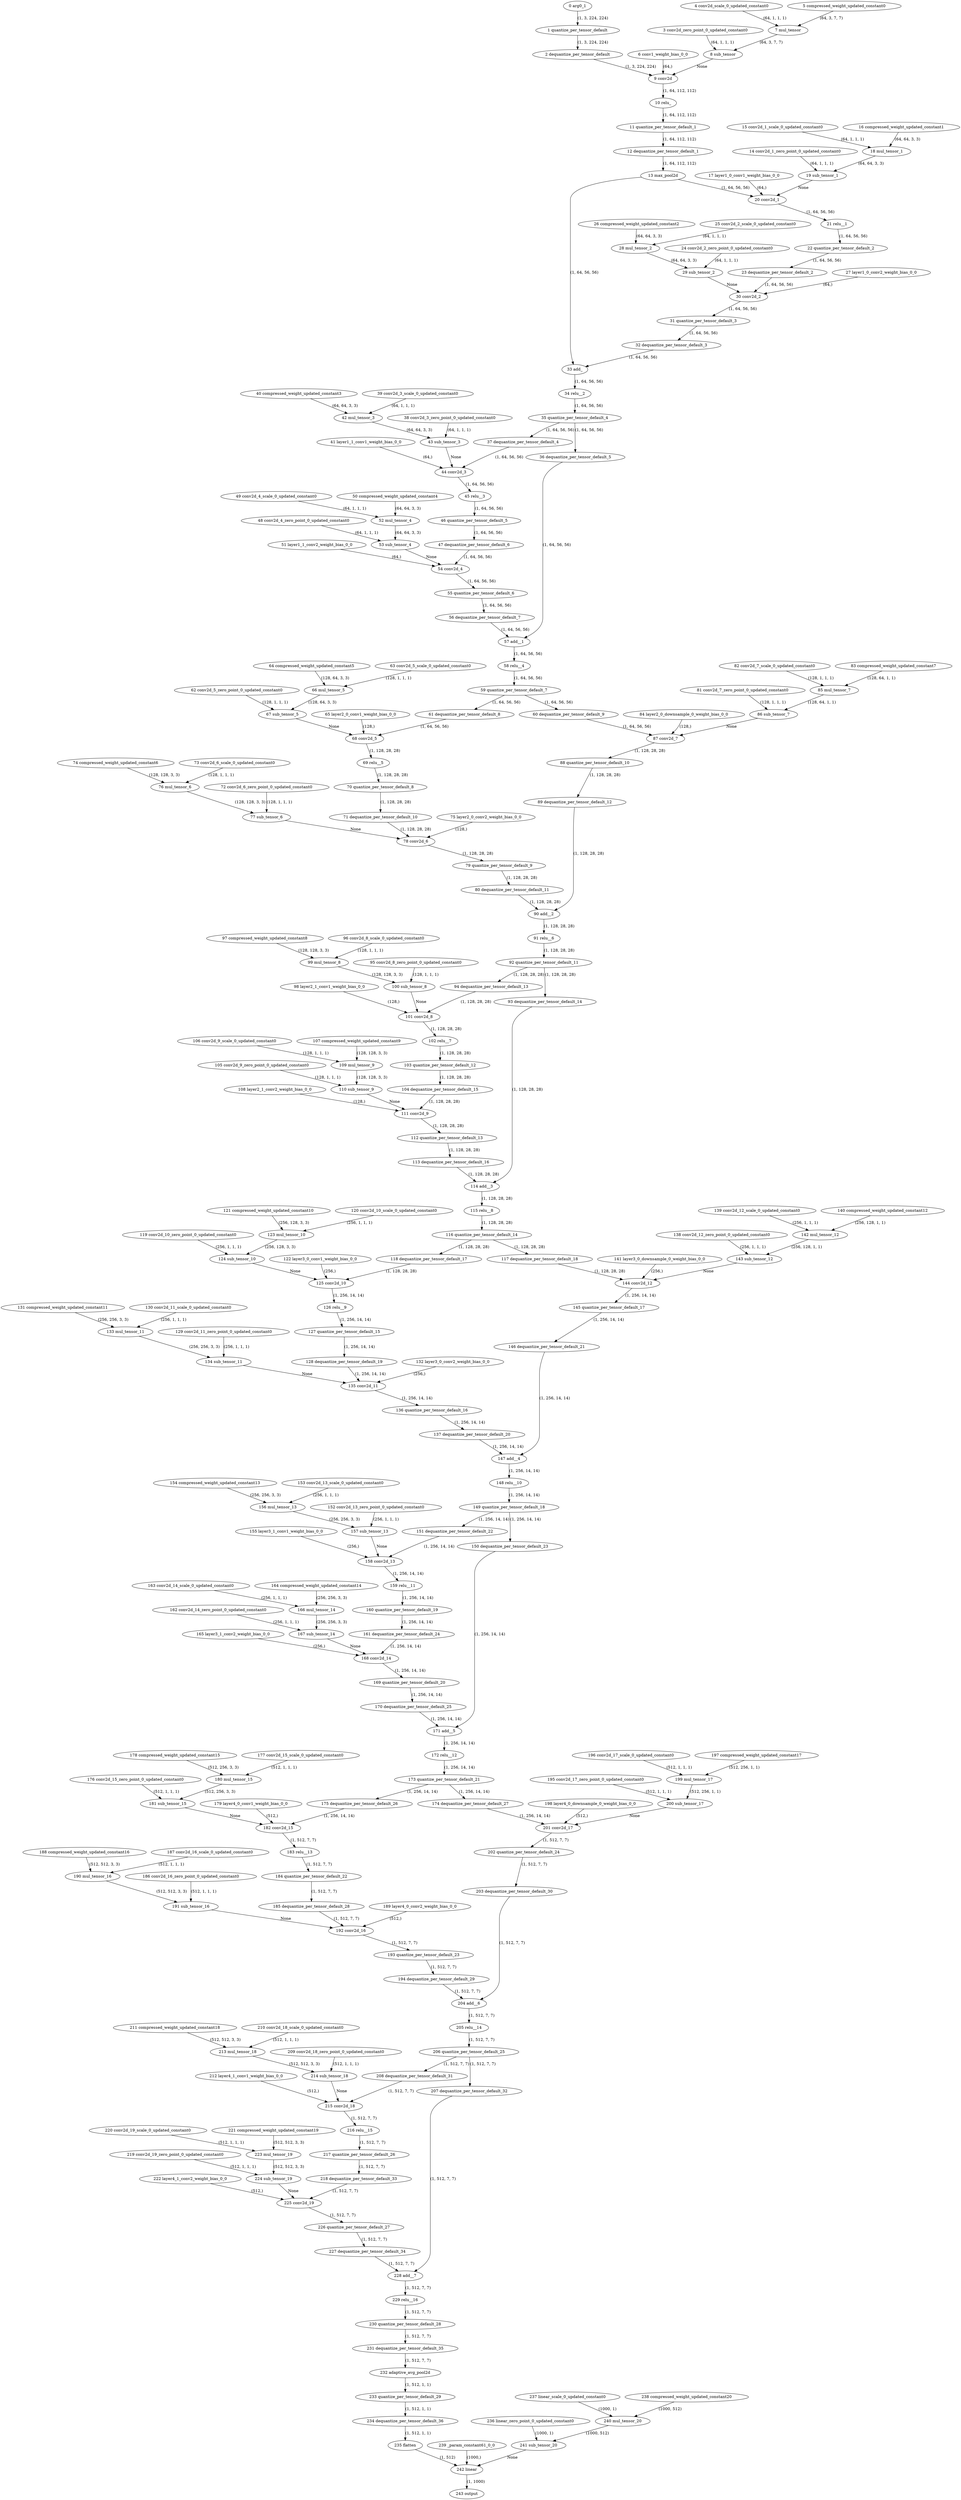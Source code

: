 strict digraph  {
"0 arg0_1" [id=0, type=input];
"1 quantize_per_tensor_default" [id=1, type=quantize_per_tensor];
"2 dequantize_per_tensor_default" [id=2, type=dequantize_per_tensor];
"3 conv2d_zero_point_0_updated_constant0" [id=3, type=get_attr];
"4 conv2d_scale_0_updated_constant0" [id=4, type=get_attr];
"5 compressed_weight_updated_constant0" [id=5, type=get_attr];
"6 conv1_weight_bias_0_0" [id=6, type=get_attr];
"7 mul_tensor" [id=7, type=mul];
"8 sub_tensor" [id=8, type=sub];
"9 conv2d" [id=9, type=conv2d];
"10 relu_" [id=10, type=relu_];
"11 quantize_per_tensor_default_1" [id=11, type=quantize_per_tensor];
"12 dequantize_per_tensor_default_1" [id=12, type=dequantize_per_tensor];
"13 max_pool2d" [id=13, type=max_pool2d];
"14 conv2d_1_zero_point_0_updated_constant0" [id=14, type=get_attr];
"15 conv2d_1_scale_0_updated_constant0" [id=15, type=get_attr];
"16 compressed_weight_updated_constant1" [id=16, type=get_attr];
"17 layer1_0_conv1_weight_bias_0_0" [id=17, type=get_attr];
"18 mul_tensor_1" [id=18, type=mul];
"19 sub_tensor_1" [id=19, type=sub];
"20 conv2d_1" [id=20, type=conv2d];
"21 relu__1" [id=21, type=relu_];
"22 quantize_per_tensor_default_2" [id=22, type=quantize_per_tensor];
"23 dequantize_per_tensor_default_2" [id=23, type=dequantize_per_tensor];
"24 conv2d_2_zero_point_0_updated_constant0" [id=24, type=get_attr];
"25 conv2d_2_scale_0_updated_constant0" [id=25, type=get_attr];
"26 compressed_weight_updated_constant2" [id=26, type=get_attr];
"27 layer1_0_conv2_weight_bias_0_0" [id=27, type=get_attr];
"28 mul_tensor_2" [id=28, type=mul];
"29 sub_tensor_2" [id=29, type=sub];
"30 conv2d_2" [id=30, type=conv2d];
"31 quantize_per_tensor_default_3" [id=31, type=quantize_per_tensor];
"32 dequantize_per_tensor_default_3" [id=32, type=dequantize_per_tensor];
"33 add_" [id=33, type=add_];
"34 relu__2" [id=34, type=relu_];
"35 quantize_per_tensor_default_4" [id=35, type=quantize_per_tensor];
"36 dequantize_per_tensor_default_5" [id=36, type=dequantize_per_tensor];
"37 dequantize_per_tensor_default_4" [id=37, type=dequantize_per_tensor];
"38 conv2d_3_zero_point_0_updated_constant0" [id=38, type=get_attr];
"39 conv2d_3_scale_0_updated_constant0" [id=39, type=get_attr];
"40 compressed_weight_updated_constant3" [id=40, type=get_attr];
"41 layer1_1_conv1_weight_bias_0_0" [id=41, type=get_attr];
"42 mul_tensor_3" [id=42, type=mul];
"43 sub_tensor_3" [id=43, type=sub];
"44 conv2d_3" [id=44, type=conv2d];
"45 relu__3" [id=45, type=relu_];
"46 quantize_per_tensor_default_5" [id=46, type=quantize_per_tensor];
"47 dequantize_per_tensor_default_6" [id=47, type=dequantize_per_tensor];
"48 conv2d_4_zero_point_0_updated_constant0" [id=48, type=get_attr];
"49 conv2d_4_scale_0_updated_constant0" [id=49, type=get_attr];
"50 compressed_weight_updated_constant4" [id=50, type=get_attr];
"51 layer1_1_conv2_weight_bias_0_0" [id=51, type=get_attr];
"52 mul_tensor_4" [id=52, type=mul];
"53 sub_tensor_4" [id=53, type=sub];
"54 conv2d_4" [id=54, type=conv2d];
"55 quantize_per_tensor_default_6" [id=55, type=quantize_per_tensor];
"56 dequantize_per_tensor_default_7" [id=56, type=dequantize_per_tensor];
"57 add__1" [id=57, type=add_];
"58 relu__4" [id=58, type=relu_];
"59 quantize_per_tensor_default_7" [id=59, type=quantize_per_tensor];
"60 dequantize_per_tensor_default_9" [id=60, type=dequantize_per_tensor];
"61 dequantize_per_tensor_default_8" [id=61, type=dequantize_per_tensor];
"62 conv2d_5_zero_point_0_updated_constant0" [id=62, type=get_attr];
"63 conv2d_5_scale_0_updated_constant0" [id=63, type=get_attr];
"64 compressed_weight_updated_constant5" [id=64, type=get_attr];
"65 layer2_0_conv1_weight_bias_0_0" [id=65, type=get_attr];
"66 mul_tensor_5" [id=66, type=mul];
"67 sub_tensor_5" [id=67, type=sub];
"68 conv2d_5" [id=68, type=conv2d];
"69 relu__5" [id=69, type=relu_];
"70 quantize_per_tensor_default_8" [id=70, type=quantize_per_tensor];
"71 dequantize_per_tensor_default_10" [id=71, type=dequantize_per_tensor];
"72 conv2d_6_zero_point_0_updated_constant0" [id=72, type=get_attr];
"73 conv2d_6_scale_0_updated_constant0" [id=73, type=get_attr];
"74 compressed_weight_updated_constant6" [id=74, type=get_attr];
"75 layer2_0_conv2_weight_bias_0_0" [id=75, type=get_attr];
"76 mul_tensor_6" [id=76, type=mul];
"77 sub_tensor_6" [id=77, type=sub];
"78 conv2d_6" [id=78, type=conv2d];
"79 quantize_per_tensor_default_9" [id=79, type=quantize_per_tensor];
"80 dequantize_per_tensor_default_11" [id=80, type=dequantize_per_tensor];
"81 conv2d_7_zero_point_0_updated_constant0" [id=81, type=get_attr];
"82 conv2d_7_scale_0_updated_constant0" [id=82, type=get_attr];
"83 compressed_weight_updated_constant7" [id=83, type=get_attr];
"84 layer2_0_downsample_0_weight_bias_0_0" [id=84, type=get_attr];
"85 mul_tensor_7" [id=85, type=mul];
"86 sub_tensor_7" [id=86, type=sub];
"87 conv2d_7" [id=87, type=conv2d];
"88 quantize_per_tensor_default_10" [id=88, type=quantize_per_tensor];
"89 dequantize_per_tensor_default_12" [id=89, type=dequantize_per_tensor];
"90 add__2" [id=90, type=add_];
"91 relu__6" [id=91, type=relu_];
"92 quantize_per_tensor_default_11" [id=92, type=quantize_per_tensor];
"93 dequantize_per_tensor_default_14" [id=93, type=dequantize_per_tensor];
"94 dequantize_per_tensor_default_13" [id=94, type=dequantize_per_tensor];
"95 conv2d_8_zero_point_0_updated_constant0" [id=95, type=get_attr];
"96 conv2d_8_scale_0_updated_constant0" [id=96, type=get_attr];
"97 compressed_weight_updated_constant8" [id=97, type=get_attr];
"98 layer2_1_conv1_weight_bias_0_0" [id=98, type=get_attr];
"99 mul_tensor_8" [id=99, type=mul];
"100 sub_tensor_8" [id=100, type=sub];
"101 conv2d_8" [id=101, type=conv2d];
"102 relu__7" [id=102, type=relu_];
"103 quantize_per_tensor_default_12" [id=103, type=quantize_per_tensor];
"104 dequantize_per_tensor_default_15" [id=104, type=dequantize_per_tensor];
"105 conv2d_9_zero_point_0_updated_constant0" [id=105, type=get_attr];
"106 conv2d_9_scale_0_updated_constant0" [id=106, type=get_attr];
"107 compressed_weight_updated_constant9" [id=107, type=get_attr];
"108 layer2_1_conv2_weight_bias_0_0" [id=108, type=get_attr];
"109 mul_tensor_9" [id=109, type=mul];
"110 sub_tensor_9" [id=110, type=sub];
"111 conv2d_9" [id=111, type=conv2d];
"112 quantize_per_tensor_default_13" [id=112, type=quantize_per_tensor];
"113 dequantize_per_tensor_default_16" [id=113, type=dequantize_per_tensor];
"114 add__3" [id=114, type=add_];
"115 relu__8" [id=115, type=relu_];
"116 quantize_per_tensor_default_14" [id=116, type=quantize_per_tensor];
"117 dequantize_per_tensor_default_18" [id=117, type=dequantize_per_tensor];
"118 dequantize_per_tensor_default_17" [id=118, type=dequantize_per_tensor];
"119 conv2d_10_zero_point_0_updated_constant0" [id=119, type=get_attr];
"120 conv2d_10_scale_0_updated_constant0" [id=120, type=get_attr];
"121 compressed_weight_updated_constant10" [id=121, type=get_attr];
"122 layer3_0_conv1_weight_bias_0_0" [id=122, type=get_attr];
"123 mul_tensor_10" [id=123, type=mul];
"124 sub_tensor_10" [id=124, type=sub];
"125 conv2d_10" [id=125, type=conv2d];
"126 relu__9" [id=126, type=relu_];
"127 quantize_per_tensor_default_15" [id=127, type=quantize_per_tensor];
"128 dequantize_per_tensor_default_19" [id=128, type=dequantize_per_tensor];
"129 conv2d_11_zero_point_0_updated_constant0" [id=129, type=get_attr];
"130 conv2d_11_scale_0_updated_constant0" [id=130, type=get_attr];
"131 compressed_weight_updated_constant11" [id=131, type=get_attr];
"132 layer3_0_conv2_weight_bias_0_0" [id=132, type=get_attr];
"133 mul_tensor_11" [id=133, type=mul];
"134 sub_tensor_11" [id=134, type=sub];
"135 conv2d_11" [id=135, type=conv2d];
"136 quantize_per_tensor_default_16" [id=136, type=quantize_per_tensor];
"137 dequantize_per_tensor_default_20" [id=137, type=dequantize_per_tensor];
"138 conv2d_12_zero_point_0_updated_constant0" [id=138, type=get_attr];
"139 conv2d_12_scale_0_updated_constant0" [id=139, type=get_attr];
"140 compressed_weight_updated_constant12" [id=140, type=get_attr];
"141 layer3_0_downsample_0_weight_bias_0_0" [id=141, type=get_attr];
"142 mul_tensor_12" [id=142, type=mul];
"143 sub_tensor_12" [id=143, type=sub];
"144 conv2d_12" [id=144, type=conv2d];
"145 quantize_per_tensor_default_17" [id=145, type=quantize_per_tensor];
"146 dequantize_per_tensor_default_21" [id=146, type=dequantize_per_tensor];
"147 add__4" [id=147, type=add_];
"148 relu__10" [id=148, type=relu_];
"149 quantize_per_tensor_default_18" [id=149, type=quantize_per_tensor];
"150 dequantize_per_tensor_default_23" [id=150, type=dequantize_per_tensor];
"151 dequantize_per_tensor_default_22" [id=151, type=dequantize_per_tensor];
"152 conv2d_13_zero_point_0_updated_constant0" [id=152, type=get_attr];
"153 conv2d_13_scale_0_updated_constant0" [id=153, type=get_attr];
"154 compressed_weight_updated_constant13" [id=154, type=get_attr];
"155 layer3_1_conv1_weight_bias_0_0" [id=155, type=get_attr];
"156 mul_tensor_13" [id=156, type=mul];
"157 sub_tensor_13" [id=157, type=sub];
"158 conv2d_13" [id=158, type=conv2d];
"159 relu__11" [id=159, type=relu_];
"160 quantize_per_tensor_default_19" [id=160, type=quantize_per_tensor];
"161 dequantize_per_tensor_default_24" [id=161, type=dequantize_per_tensor];
"162 conv2d_14_zero_point_0_updated_constant0" [id=162, type=get_attr];
"163 conv2d_14_scale_0_updated_constant0" [id=163, type=get_attr];
"164 compressed_weight_updated_constant14" [id=164, type=get_attr];
"165 layer3_1_conv2_weight_bias_0_0" [id=165, type=get_attr];
"166 mul_tensor_14" [id=166, type=mul];
"167 sub_tensor_14" [id=167, type=sub];
"168 conv2d_14" [id=168, type=conv2d];
"169 quantize_per_tensor_default_20" [id=169, type=quantize_per_tensor];
"170 dequantize_per_tensor_default_25" [id=170, type=dequantize_per_tensor];
"171 add__5" [id=171, type=add_];
"172 relu__12" [id=172, type=relu_];
"173 quantize_per_tensor_default_21" [id=173, type=quantize_per_tensor];
"174 dequantize_per_tensor_default_27" [id=174, type=dequantize_per_tensor];
"175 dequantize_per_tensor_default_26" [id=175, type=dequantize_per_tensor];
"176 conv2d_15_zero_point_0_updated_constant0" [id=176, type=get_attr];
"177 conv2d_15_scale_0_updated_constant0" [id=177, type=get_attr];
"178 compressed_weight_updated_constant15" [id=178, type=get_attr];
"179 layer4_0_conv1_weight_bias_0_0" [id=179, type=get_attr];
"180 mul_tensor_15" [id=180, type=mul];
"181 sub_tensor_15" [id=181, type=sub];
"182 conv2d_15" [id=182, type=conv2d];
"183 relu__13" [id=183, type=relu_];
"184 quantize_per_tensor_default_22" [id=184, type=quantize_per_tensor];
"185 dequantize_per_tensor_default_28" [id=185, type=dequantize_per_tensor];
"186 conv2d_16_zero_point_0_updated_constant0" [id=186, type=get_attr];
"187 conv2d_16_scale_0_updated_constant0" [id=187, type=get_attr];
"188 compressed_weight_updated_constant16" [id=188, type=get_attr];
"189 layer4_0_conv2_weight_bias_0_0" [id=189, type=get_attr];
"190 mul_tensor_16" [id=190, type=mul];
"191 sub_tensor_16" [id=191, type=sub];
"192 conv2d_16" [id=192, type=conv2d];
"193 quantize_per_tensor_default_23" [id=193, type=quantize_per_tensor];
"194 dequantize_per_tensor_default_29" [id=194, type=dequantize_per_tensor];
"195 conv2d_17_zero_point_0_updated_constant0" [id=195, type=get_attr];
"196 conv2d_17_scale_0_updated_constant0" [id=196, type=get_attr];
"197 compressed_weight_updated_constant17" [id=197, type=get_attr];
"198 layer4_0_downsample_0_weight_bias_0_0" [id=198, type=get_attr];
"199 mul_tensor_17" [id=199, type=mul];
"200 sub_tensor_17" [id=200, type=sub];
"201 conv2d_17" [id=201, type=conv2d];
"202 quantize_per_tensor_default_24" [id=202, type=quantize_per_tensor];
"203 dequantize_per_tensor_default_30" [id=203, type=dequantize_per_tensor];
"204 add__6" [id=204, type=add_];
"205 relu__14" [id=205, type=relu_];
"206 quantize_per_tensor_default_25" [id=206, type=quantize_per_tensor];
"207 dequantize_per_tensor_default_32" [id=207, type=dequantize_per_tensor];
"208 dequantize_per_tensor_default_31" [id=208, type=dequantize_per_tensor];
"209 conv2d_18_zero_point_0_updated_constant0" [id=209, type=get_attr];
"210 conv2d_18_scale_0_updated_constant0" [id=210, type=get_attr];
"211 compressed_weight_updated_constant18" [id=211, type=get_attr];
"212 layer4_1_conv1_weight_bias_0_0" [id=212, type=get_attr];
"213 mul_tensor_18" [id=213, type=mul];
"214 sub_tensor_18" [id=214, type=sub];
"215 conv2d_18" [id=215, type=conv2d];
"216 relu__15" [id=216, type=relu_];
"217 quantize_per_tensor_default_26" [id=217, type=quantize_per_tensor];
"218 dequantize_per_tensor_default_33" [id=218, type=dequantize_per_tensor];
"219 conv2d_19_zero_point_0_updated_constant0" [id=219, type=get_attr];
"220 conv2d_19_scale_0_updated_constant0" [id=220, type=get_attr];
"221 compressed_weight_updated_constant19" [id=221, type=get_attr];
"222 layer4_1_conv2_weight_bias_0_0" [id=222, type=get_attr];
"223 mul_tensor_19" [id=223, type=mul];
"224 sub_tensor_19" [id=224, type=sub];
"225 conv2d_19" [id=225, type=conv2d];
"226 quantize_per_tensor_default_27" [id=226, type=quantize_per_tensor];
"227 dequantize_per_tensor_default_34" [id=227, type=dequantize_per_tensor];
"228 add__7" [id=228, type=add_];
"229 relu__16" [id=229, type=relu_];
"230 quantize_per_tensor_default_28" [id=230, type=quantize_per_tensor];
"231 dequantize_per_tensor_default_35" [id=231, type=dequantize_per_tensor];
"232 adaptive_avg_pool2d" [id=232, type=adaptive_avg_pool2d];
"233 quantize_per_tensor_default_29" [id=233, type=quantize_per_tensor];
"234 dequantize_per_tensor_default_36" [id=234, type=dequantize_per_tensor];
"235 flatten" [id=235, type=flatten];
"236 linear_zero_point_0_updated_constant0" [id=236, type=get_attr];
"237 linear_scale_0_updated_constant0" [id=237, type=get_attr];
"238 compressed_weight_updated_constant20" [id=238, type=get_attr];
"239 _param_constant61_0_0" [id=239, type=get_attr];
"240 mul_tensor_20" [id=240, type=mul];
"241 sub_tensor_20" [id=241, type=sub];
"242 linear" [id=242, type=linear];
"243 output" [id=243, type=output];
"0 arg0_1" -> "1 quantize_per_tensor_default"  [label="(1, 3, 224, 224)", style=solid];
"1 quantize_per_tensor_default" -> "2 dequantize_per_tensor_default"  [label="(1, 3, 224, 224)", style=solid];
"2 dequantize_per_tensor_default" -> "9 conv2d"  [label="(1, 3, 224, 224)", style=solid];
"3 conv2d_zero_point_0_updated_constant0" -> "8 sub_tensor"  [label="(64, 1, 1, 1)", style=solid];
"4 conv2d_scale_0_updated_constant0" -> "7 mul_tensor"  [label="(64, 1, 1, 1)", style=solid];
"5 compressed_weight_updated_constant0" -> "7 mul_tensor"  [label="(64, 3, 7, 7)", style=solid];
"6 conv1_weight_bias_0_0" -> "9 conv2d"  [label="(64,)", style=solid];
"7 mul_tensor" -> "8 sub_tensor"  [label="(64, 3, 7, 7)", style=solid];
"8 sub_tensor" -> "9 conv2d"  [label=None, style=solid];
"9 conv2d" -> "10 relu_"  [label="(1, 64, 112, 112)", style=solid];
"10 relu_" -> "11 quantize_per_tensor_default_1"  [label="(1, 64, 112, 112)", style=solid];
"11 quantize_per_tensor_default_1" -> "12 dequantize_per_tensor_default_1"  [label="(1, 64, 112, 112)", style=solid];
"12 dequantize_per_tensor_default_1" -> "13 max_pool2d"  [label="(1, 64, 112, 112)", style=solid];
"13 max_pool2d" -> "20 conv2d_1"  [label="(1, 64, 56, 56)", style=solid];
"13 max_pool2d" -> "33 add_"  [label="(1, 64, 56, 56)", style=solid];
"14 conv2d_1_zero_point_0_updated_constant0" -> "19 sub_tensor_1"  [label="(64, 1, 1, 1)", style=solid];
"15 conv2d_1_scale_0_updated_constant0" -> "18 mul_tensor_1"  [label="(64, 1, 1, 1)", style=solid];
"16 compressed_weight_updated_constant1" -> "18 mul_tensor_1"  [label="(64, 64, 3, 3)", style=solid];
"17 layer1_0_conv1_weight_bias_0_0" -> "20 conv2d_1"  [label="(64,)", style=solid];
"18 mul_tensor_1" -> "19 sub_tensor_1"  [label="(64, 64, 3, 3)", style=solid];
"19 sub_tensor_1" -> "20 conv2d_1"  [label=None, style=solid];
"20 conv2d_1" -> "21 relu__1"  [label="(1, 64, 56, 56)", style=solid];
"21 relu__1" -> "22 quantize_per_tensor_default_2"  [label="(1, 64, 56, 56)", style=solid];
"22 quantize_per_tensor_default_2" -> "23 dequantize_per_tensor_default_2"  [label="(1, 64, 56, 56)", style=solid];
"23 dequantize_per_tensor_default_2" -> "30 conv2d_2"  [label="(1, 64, 56, 56)", style=solid];
"24 conv2d_2_zero_point_0_updated_constant0" -> "29 sub_tensor_2"  [label="(64, 1, 1, 1)", style=solid];
"25 conv2d_2_scale_0_updated_constant0" -> "28 mul_tensor_2"  [label="(64, 1, 1, 1)", style=solid];
"26 compressed_weight_updated_constant2" -> "28 mul_tensor_2"  [label="(64, 64, 3, 3)", style=solid];
"27 layer1_0_conv2_weight_bias_0_0" -> "30 conv2d_2"  [label="(64,)", style=solid];
"28 mul_tensor_2" -> "29 sub_tensor_2"  [label="(64, 64, 3, 3)", style=solid];
"29 sub_tensor_2" -> "30 conv2d_2"  [label=None, style=solid];
"30 conv2d_2" -> "31 quantize_per_tensor_default_3"  [label="(1, 64, 56, 56)", style=solid];
"31 quantize_per_tensor_default_3" -> "32 dequantize_per_tensor_default_3"  [label="(1, 64, 56, 56)", style=solid];
"32 dequantize_per_tensor_default_3" -> "33 add_"  [label="(1, 64, 56, 56)", style=solid];
"33 add_" -> "34 relu__2"  [label="(1, 64, 56, 56)", style=solid];
"34 relu__2" -> "35 quantize_per_tensor_default_4"  [label="(1, 64, 56, 56)", style=solid];
"35 quantize_per_tensor_default_4" -> "36 dequantize_per_tensor_default_5"  [label="(1, 64, 56, 56)", style=solid];
"35 quantize_per_tensor_default_4" -> "37 dequantize_per_tensor_default_4"  [label="(1, 64, 56, 56)", style=solid];
"36 dequantize_per_tensor_default_5" -> "57 add__1"  [label="(1, 64, 56, 56)", style=solid];
"37 dequantize_per_tensor_default_4" -> "44 conv2d_3"  [label="(1, 64, 56, 56)", style=solid];
"38 conv2d_3_zero_point_0_updated_constant0" -> "43 sub_tensor_3"  [label="(64, 1, 1, 1)", style=solid];
"39 conv2d_3_scale_0_updated_constant0" -> "42 mul_tensor_3"  [label="(64, 1, 1, 1)", style=solid];
"40 compressed_weight_updated_constant3" -> "42 mul_tensor_3"  [label="(64, 64, 3, 3)", style=solid];
"41 layer1_1_conv1_weight_bias_0_0" -> "44 conv2d_3"  [label="(64,)", style=solid];
"42 mul_tensor_3" -> "43 sub_tensor_3"  [label="(64, 64, 3, 3)", style=solid];
"43 sub_tensor_3" -> "44 conv2d_3"  [label=None, style=solid];
"44 conv2d_3" -> "45 relu__3"  [label="(1, 64, 56, 56)", style=solid];
"45 relu__3" -> "46 quantize_per_tensor_default_5"  [label="(1, 64, 56, 56)", style=solid];
"46 quantize_per_tensor_default_5" -> "47 dequantize_per_tensor_default_6"  [label="(1, 64, 56, 56)", style=solid];
"47 dequantize_per_tensor_default_6" -> "54 conv2d_4"  [label="(1, 64, 56, 56)", style=solid];
"48 conv2d_4_zero_point_0_updated_constant0" -> "53 sub_tensor_4"  [label="(64, 1, 1, 1)", style=solid];
"49 conv2d_4_scale_0_updated_constant0" -> "52 mul_tensor_4"  [label="(64, 1, 1, 1)", style=solid];
"50 compressed_weight_updated_constant4" -> "52 mul_tensor_4"  [label="(64, 64, 3, 3)", style=solid];
"51 layer1_1_conv2_weight_bias_0_0" -> "54 conv2d_4"  [label="(64,)", style=solid];
"52 mul_tensor_4" -> "53 sub_tensor_4"  [label="(64, 64, 3, 3)", style=solid];
"53 sub_tensor_4" -> "54 conv2d_4"  [label=None, style=solid];
"54 conv2d_4" -> "55 quantize_per_tensor_default_6"  [label="(1, 64, 56, 56)", style=solid];
"55 quantize_per_tensor_default_6" -> "56 dequantize_per_tensor_default_7"  [label="(1, 64, 56, 56)", style=solid];
"56 dequantize_per_tensor_default_7" -> "57 add__1"  [label="(1, 64, 56, 56)", style=solid];
"57 add__1" -> "58 relu__4"  [label="(1, 64, 56, 56)", style=solid];
"58 relu__4" -> "59 quantize_per_tensor_default_7"  [label="(1, 64, 56, 56)", style=solid];
"59 quantize_per_tensor_default_7" -> "60 dequantize_per_tensor_default_9"  [label="(1, 64, 56, 56)", style=solid];
"59 quantize_per_tensor_default_7" -> "61 dequantize_per_tensor_default_8"  [label="(1, 64, 56, 56)", style=solid];
"60 dequantize_per_tensor_default_9" -> "87 conv2d_7"  [label="(1, 64, 56, 56)", style=solid];
"61 dequantize_per_tensor_default_8" -> "68 conv2d_5"  [label="(1, 64, 56, 56)", style=solid];
"62 conv2d_5_zero_point_0_updated_constant0" -> "67 sub_tensor_5"  [label="(128, 1, 1, 1)", style=solid];
"63 conv2d_5_scale_0_updated_constant0" -> "66 mul_tensor_5"  [label="(128, 1, 1, 1)", style=solid];
"64 compressed_weight_updated_constant5" -> "66 mul_tensor_5"  [label="(128, 64, 3, 3)", style=solid];
"65 layer2_0_conv1_weight_bias_0_0" -> "68 conv2d_5"  [label="(128,)", style=solid];
"66 mul_tensor_5" -> "67 sub_tensor_5"  [label="(128, 64, 3, 3)", style=solid];
"67 sub_tensor_5" -> "68 conv2d_5"  [label=None, style=solid];
"68 conv2d_5" -> "69 relu__5"  [label="(1, 128, 28, 28)", style=solid];
"69 relu__5" -> "70 quantize_per_tensor_default_8"  [label="(1, 128, 28, 28)", style=solid];
"70 quantize_per_tensor_default_8" -> "71 dequantize_per_tensor_default_10"  [label="(1, 128, 28, 28)", style=solid];
"71 dequantize_per_tensor_default_10" -> "78 conv2d_6"  [label="(1, 128, 28, 28)", style=solid];
"72 conv2d_6_zero_point_0_updated_constant0" -> "77 sub_tensor_6"  [label="(128, 1, 1, 1)", style=solid];
"73 conv2d_6_scale_0_updated_constant0" -> "76 mul_tensor_6"  [label="(128, 1, 1, 1)", style=solid];
"74 compressed_weight_updated_constant6" -> "76 mul_tensor_6"  [label="(128, 128, 3, 3)", style=solid];
"75 layer2_0_conv2_weight_bias_0_0" -> "78 conv2d_6"  [label="(128,)", style=solid];
"76 mul_tensor_6" -> "77 sub_tensor_6"  [label="(128, 128, 3, 3)", style=solid];
"77 sub_tensor_6" -> "78 conv2d_6"  [label=None, style=solid];
"78 conv2d_6" -> "79 quantize_per_tensor_default_9"  [label="(1, 128, 28, 28)", style=solid];
"79 quantize_per_tensor_default_9" -> "80 dequantize_per_tensor_default_11"  [label="(1, 128, 28, 28)", style=solid];
"80 dequantize_per_tensor_default_11" -> "90 add__2"  [label="(1, 128, 28, 28)", style=solid];
"81 conv2d_7_zero_point_0_updated_constant0" -> "86 sub_tensor_7"  [label="(128, 1, 1, 1)", style=solid];
"82 conv2d_7_scale_0_updated_constant0" -> "85 mul_tensor_7"  [label="(128, 1, 1, 1)", style=solid];
"83 compressed_weight_updated_constant7" -> "85 mul_tensor_7"  [label="(128, 64, 1, 1)", style=solid];
"84 layer2_0_downsample_0_weight_bias_0_0" -> "87 conv2d_7"  [label="(128,)", style=solid];
"85 mul_tensor_7" -> "86 sub_tensor_7"  [label="(128, 64, 1, 1)", style=solid];
"86 sub_tensor_7" -> "87 conv2d_7"  [label=None, style=solid];
"87 conv2d_7" -> "88 quantize_per_tensor_default_10"  [label="(1, 128, 28, 28)", style=solid];
"88 quantize_per_tensor_default_10" -> "89 dequantize_per_tensor_default_12"  [label="(1, 128, 28, 28)", style=solid];
"89 dequantize_per_tensor_default_12" -> "90 add__2"  [label="(1, 128, 28, 28)", style=solid];
"90 add__2" -> "91 relu__6"  [label="(1, 128, 28, 28)", style=solid];
"91 relu__6" -> "92 quantize_per_tensor_default_11"  [label="(1, 128, 28, 28)", style=solid];
"92 quantize_per_tensor_default_11" -> "93 dequantize_per_tensor_default_14"  [label="(1, 128, 28, 28)", style=solid];
"92 quantize_per_tensor_default_11" -> "94 dequantize_per_tensor_default_13"  [label="(1, 128, 28, 28)", style=solid];
"93 dequantize_per_tensor_default_14" -> "114 add__3"  [label="(1, 128, 28, 28)", style=solid];
"94 dequantize_per_tensor_default_13" -> "101 conv2d_8"  [label="(1, 128, 28, 28)", style=solid];
"95 conv2d_8_zero_point_0_updated_constant0" -> "100 sub_tensor_8"  [label="(128, 1, 1, 1)", style=solid];
"96 conv2d_8_scale_0_updated_constant0" -> "99 mul_tensor_8"  [label="(128, 1, 1, 1)", style=solid];
"97 compressed_weight_updated_constant8" -> "99 mul_tensor_8"  [label="(128, 128, 3, 3)", style=solid];
"98 layer2_1_conv1_weight_bias_0_0" -> "101 conv2d_8"  [label="(128,)", style=solid];
"99 mul_tensor_8" -> "100 sub_tensor_8"  [label="(128, 128, 3, 3)", style=solid];
"100 sub_tensor_8" -> "101 conv2d_8"  [label=None, style=solid];
"101 conv2d_8" -> "102 relu__7"  [label="(1, 128, 28, 28)", style=solid];
"102 relu__7" -> "103 quantize_per_tensor_default_12"  [label="(1, 128, 28, 28)", style=solid];
"103 quantize_per_tensor_default_12" -> "104 dequantize_per_tensor_default_15"  [label="(1, 128, 28, 28)", style=solid];
"104 dequantize_per_tensor_default_15" -> "111 conv2d_9"  [label="(1, 128, 28, 28)", style=solid];
"105 conv2d_9_zero_point_0_updated_constant0" -> "110 sub_tensor_9"  [label="(128, 1, 1, 1)", style=solid];
"106 conv2d_9_scale_0_updated_constant0" -> "109 mul_tensor_9"  [label="(128, 1, 1, 1)", style=solid];
"107 compressed_weight_updated_constant9" -> "109 mul_tensor_9"  [label="(128, 128, 3, 3)", style=solid];
"108 layer2_1_conv2_weight_bias_0_0" -> "111 conv2d_9"  [label="(128,)", style=solid];
"109 mul_tensor_9" -> "110 sub_tensor_9"  [label="(128, 128, 3, 3)", style=solid];
"110 sub_tensor_9" -> "111 conv2d_9"  [label=None, style=solid];
"111 conv2d_9" -> "112 quantize_per_tensor_default_13"  [label="(1, 128, 28, 28)", style=solid];
"112 quantize_per_tensor_default_13" -> "113 dequantize_per_tensor_default_16"  [label="(1, 128, 28, 28)", style=solid];
"113 dequantize_per_tensor_default_16" -> "114 add__3"  [label="(1, 128, 28, 28)", style=solid];
"114 add__3" -> "115 relu__8"  [label="(1, 128, 28, 28)", style=solid];
"115 relu__8" -> "116 quantize_per_tensor_default_14"  [label="(1, 128, 28, 28)", style=solid];
"116 quantize_per_tensor_default_14" -> "117 dequantize_per_tensor_default_18"  [label="(1, 128, 28, 28)", style=solid];
"116 quantize_per_tensor_default_14" -> "118 dequantize_per_tensor_default_17"  [label="(1, 128, 28, 28)", style=solid];
"117 dequantize_per_tensor_default_18" -> "144 conv2d_12"  [label="(1, 128, 28, 28)", style=solid];
"118 dequantize_per_tensor_default_17" -> "125 conv2d_10"  [label="(1, 128, 28, 28)", style=solid];
"119 conv2d_10_zero_point_0_updated_constant0" -> "124 sub_tensor_10"  [label="(256, 1, 1, 1)", style=solid];
"120 conv2d_10_scale_0_updated_constant0" -> "123 mul_tensor_10"  [label="(256, 1, 1, 1)", style=solid];
"121 compressed_weight_updated_constant10" -> "123 mul_tensor_10"  [label="(256, 128, 3, 3)", style=solid];
"122 layer3_0_conv1_weight_bias_0_0" -> "125 conv2d_10"  [label="(256,)", style=solid];
"123 mul_tensor_10" -> "124 sub_tensor_10"  [label="(256, 128, 3, 3)", style=solid];
"124 sub_tensor_10" -> "125 conv2d_10"  [label=None, style=solid];
"125 conv2d_10" -> "126 relu__9"  [label="(1, 256, 14, 14)", style=solid];
"126 relu__9" -> "127 quantize_per_tensor_default_15"  [label="(1, 256, 14, 14)", style=solid];
"127 quantize_per_tensor_default_15" -> "128 dequantize_per_tensor_default_19"  [label="(1, 256, 14, 14)", style=solid];
"128 dequantize_per_tensor_default_19" -> "135 conv2d_11"  [label="(1, 256, 14, 14)", style=solid];
"129 conv2d_11_zero_point_0_updated_constant0" -> "134 sub_tensor_11"  [label="(256, 1, 1, 1)", style=solid];
"130 conv2d_11_scale_0_updated_constant0" -> "133 mul_tensor_11"  [label="(256, 1, 1, 1)", style=solid];
"131 compressed_weight_updated_constant11" -> "133 mul_tensor_11"  [label="(256, 256, 3, 3)", style=solid];
"132 layer3_0_conv2_weight_bias_0_0" -> "135 conv2d_11"  [label="(256,)", style=solid];
"133 mul_tensor_11" -> "134 sub_tensor_11"  [label="(256, 256, 3, 3)", style=solid];
"134 sub_tensor_11" -> "135 conv2d_11"  [label=None, style=solid];
"135 conv2d_11" -> "136 quantize_per_tensor_default_16"  [label="(1, 256, 14, 14)", style=solid];
"136 quantize_per_tensor_default_16" -> "137 dequantize_per_tensor_default_20"  [label="(1, 256, 14, 14)", style=solid];
"137 dequantize_per_tensor_default_20" -> "147 add__4"  [label="(1, 256, 14, 14)", style=solid];
"138 conv2d_12_zero_point_0_updated_constant0" -> "143 sub_tensor_12"  [label="(256, 1, 1, 1)", style=solid];
"139 conv2d_12_scale_0_updated_constant0" -> "142 mul_tensor_12"  [label="(256, 1, 1, 1)", style=solid];
"140 compressed_weight_updated_constant12" -> "142 mul_tensor_12"  [label="(256, 128, 1, 1)", style=solid];
"141 layer3_0_downsample_0_weight_bias_0_0" -> "144 conv2d_12"  [label="(256,)", style=solid];
"142 mul_tensor_12" -> "143 sub_tensor_12"  [label="(256, 128, 1, 1)", style=solid];
"143 sub_tensor_12" -> "144 conv2d_12"  [label=None, style=solid];
"144 conv2d_12" -> "145 quantize_per_tensor_default_17"  [label="(1, 256, 14, 14)", style=solid];
"145 quantize_per_tensor_default_17" -> "146 dequantize_per_tensor_default_21"  [label="(1, 256, 14, 14)", style=solid];
"146 dequantize_per_tensor_default_21" -> "147 add__4"  [label="(1, 256, 14, 14)", style=solid];
"147 add__4" -> "148 relu__10"  [label="(1, 256, 14, 14)", style=solid];
"148 relu__10" -> "149 quantize_per_tensor_default_18"  [label="(1, 256, 14, 14)", style=solid];
"149 quantize_per_tensor_default_18" -> "150 dequantize_per_tensor_default_23"  [label="(1, 256, 14, 14)", style=solid];
"149 quantize_per_tensor_default_18" -> "151 dequantize_per_tensor_default_22"  [label="(1, 256, 14, 14)", style=solid];
"150 dequantize_per_tensor_default_23" -> "171 add__5"  [label="(1, 256, 14, 14)", style=solid];
"151 dequantize_per_tensor_default_22" -> "158 conv2d_13"  [label="(1, 256, 14, 14)", style=solid];
"152 conv2d_13_zero_point_0_updated_constant0" -> "157 sub_tensor_13"  [label="(256, 1, 1, 1)", style=solid];
"153 conv2d_13_scale_0_updated_constant0" -> "156 mul_tensor_13"  [label="(256, 1, 1, 1)", style=solid];
"154 compressed_weight_updated_constant13" -> "156 mul_tensor_13"  [label="(256, 256, 3, 3)", style=solid];
"155 layer3_1_conv1_weight_bias_0_0" -> "158 conv2d_13"  [label="(256,)", style=solid];
"156 mul_tensor_13" -> "157 sub_tensor_13"  [label="(256, 256, 3, 3)", style=solid];
"157 sub_tensor_13" -> "158 conv2d_13"  [label=None, style=solid];
"158 conv2d_13" -> "159 relu__11"  [label="(1, 256, 14, 14)", style=solid];
"159 relu__11" -> "160 quantize_per_tensor_default_19"  [label="(1, 256, 14, 14)", style=solid];
"160 quantize_per_tensor_default_19" -> "161 dequantize_per_tensor_default_24"  [label="(1, 256, 14, 14)", style=solid];
"161 dequantize_per_tensor_default_24" -> "168 conv2d_14"  [label="(1, 256, 14, 14)", style=solid];
"162 conv2d_14_zero_point_0_updated_constant0" -> "167 sub_tensor_14"  [label="(256, 1, 1, 1)", style=solid];
"163 conv2d_14_scale_0_updated_constant0" -> "166 mul_tensor_14"  [label="(256, 1, 1, 1)", style=solid];
"164 compressed_weight_updated_constant14" -> "166 mul_tensor_14"  [label="(256, 256, 3, 3)", style=solid];
"165 layer3_1_conv2_weight_bias_0_0" -> "168 conv2d_14"  [label="(256,)", style=solid];
"166 mul_tensor_14" -> "167 sub_tensor_14"  [label="(256, 256, 3, 3)", style=solid];
"167 sub_tensor_14" -> "168 conv2d_14"  [label=None, style=solid];
"168 conv2d_14" -> "169 quantize_per_tensor_default_20"  [label="(1, 256, 14, 14)", style=solid];
"169 quantize_per_tensor_default_20" -> "170 dequantize_per_tensor_default_25"  [label="(1, 256, 14, 14)", style=solid];
"170 dequantize_per_tensor_default_25" -> "171 add__5"  [label="(1, 256, 14, 14)", style=solid];
"171 add__5" -> "172 relu__12"  [label="(1, 256, 14, 14)", style=solid];
"172 relu__12" -> "173 quantize_per_tensor_default_21"  [label="(1, 256, 14, 14)", style=solid];
"173 quantize_per_tensor_default_21" -> "174 dequantize_per_tensor_default_27"  [label="(1, 256, 14, 14)", style=solid];
"173 quantize_per_tensor_default_21" -> "175 dequantize_per_tensor_default_26"  [label="(1, 256, 14, 14)", style=solid];
"174 dequantize_per_tensor_default_27" -> "201 conv2d_17"  [label="(1, 256, 14, 14)", style=solid];
"175 dequantize_per_tensor_default_26" -> "182 conv2d_15"  [label="(1, 256, 14, 14)", style=solid];
"176 conv2d_15_zero_point_0_updated_constant0" -> "181 sub_tensor_15"  [label="(512, 1, 1, 1)", style=solid];
"177 conv2d_15_scale_0_updated_constant0" -> "180 mul_tensor_15"  [label="(512, 1, 1, 1)", style=solid];
"178 compressed_weight_updated_constant15" -> "180 mul_tensor_15"  [label="(512, 256, 3, 3)", style=solid];
"179 layer4_0_conv1_weight_bias_0_0" -> "182 conv2d_15"  [label="(512,)", style=solid];
"180 mul_tensor_15" -> "181 sub_tensor_15"  [label="(512, 256, 3, 3)", style=solid];
"181 sub_tensor_15" -> "182 conv2d_15"  [label=None, style=solid];
"182 conv2d_15" -> "183 relu__13"  [label="(1, 512, 7, 7)", style=solid];
"183 relu__13" -> "184 quantize_per_tensor_default_22"  [label="(1, 512, 7, 7)", style=solid];
"184 quantize_per_tensor_default_22" -> "185 dequantize_per_tensor_default_28"  [label="(1, 512, 7, 7)", style=solid];
"185 dequantize_per_tensor_default_28" -> "192 conv2d_16"  [label="(1, 512, 7, 7)", style=solid];
"186 conv2d_16_zero_point_0_updated_constant0" -> "191 sub_tensor_16"  [label="(512, 1, 1, 1)", style=solid];
"187 conv2d_16_scale_0_updated_constant0" -> "190 mul_tensor_16"  [label="(512, 1, 1, 1)", style=solid];
"188 compressed_weight_updated_constant16" -> "190 mul_tensor_16"  [label="(512, 512, 3, 3)", style=solid];
"189 layer4_0_conv2_weight_bias_0_0" -> "192 conv2d_16"  [label="(512,)", style=solid];
"190 mul_tensor_16" -> "191 sub_tensor_16"  [label="(512, 512, 3, 3)", style=solid];
"191 sub_tensor_16" -> "192 conv2d_16"  [label=None, style=solid];
"192 conv2d_16" -> "193 quantize_per_tensor_default_23"  [label="(1, 512, 7, 7)", style=solid];
"193 quantize_per_tensor_default_23" -> "194 dequantize_per_tensor_default_29"  [label="(1, 512, 7, 7)", style=solid];
"194 dequantize_per_tensor_default_29" -> "204 add__6"  [label="(1, 512, 7, 7)", style=solid];
"195 conv2d_17_zero_point_0_updated_constant0" -> "200 sub_tensor_17"  [label="(512, 1, 1, 1)", style=solid];
"196 conv2d_17_scale_0_updated_constant0" -> "199 mul_tensor_17"  [label="(512, 1, 1, 1)", style=solid];
"197 compressed_weight_updated_constant17" -> "199 mul_tensor_17"  [label="(512, 256, 1, 1)", style=solid];
"198 layer4_0_downsample_0_weight_bias_0_0" -> "201 conv2d_17"  [label="(512,)", style=solid];
"199 mul_tensor_17" -> "200 sub_tensor_17"  [label="(512, 256, 1, 1)", style=solid];
"200 sub_tensor_17" -> "201 conv2d_17"  [label=None, style=solid];
"201 conv2d_17" -> "202 quantize_per_tensor_default_24"  [label="(1, 512, 7, 7)", style=solid];
"202 quantize_per_tensor_default_24" -> "203 dequantize_per_tensor_default_30"  [label="(1, 512, 7, 7)", style=solid];
"203 dequantize_per_tensor_default_30" -> "204 add__6"  [label="(1, 512, 7, 7)", style=solid];
"204 add__6" -> "205 relu__14"  [label="(1, 512, 7, 7)", style=solid];
"205 relu__14" -> "206 quantize_per_tensor_default_25"  [label="(1, 512, 7, 7)", style=solid];
"206 quantize_per_tensor_default_25" -> "207 dequantize_per_tensor_default_32"  [label="(1, 512, 7, 7)", style=solid];
"206 quantize_per_tensor_default_25" -> "208 dequantize_per_tensor_default_31"  [label="(1, 512, 7, 7)", style=solid];
"207 dequantize_per_tensor_default_32" -> "228 add__7"  [label="(1, 512, 7, 7)", style=solid];
"208 dequantize_per_tensor_default_31" -> "215 conv2d_18"  [label="(1, 512, 7, 7)", style=solid];
"209 conv2d_18_zero_point_0_updated_constant0" -> "214 sub_tensor_18"  [label="(512, 1, 1, 1)", style=solid];
"210 conv2d_18_scale_0_updated_constant0" -> "213 mul_tensor_18"  [label="(512, 1, 1, 1)", style=solid];
"211 compressed_weight_updated_constant18" -> "213 mul_tensor_18"  [label="(512, 512, 3, 3)", style=solid];
"212 layer4_1_conv1_weight_bias_0_0" -> "215 conv2d_18"  [label="(512,)", style=solid];
"213 mul_tensor_18" -> "214 sub_tensor_18"  [label="(512, 512, 3, 3)", style=solid];
"214 sub_tensor_18" -> "215 conv2d_18"  [label=None, style=solid];
"215 conv2d_18" -> "216 relu__15"  [label="(1, 512, 7, 7)", style=solid];
"216 relu__15" -> "217 quantize_per_tensor_default_26"  [label="(1, 512, 7, 7)", style=solid];
"217 quantize_per_tensor_default_26" -> "218 dequantize_per_tensor_default_33"  [label="(1, 512, 7, 7)", style=solid];
"218 dequantize_per_tensor_default_33" -> "225 conv2d_19"  [label="(1, 512, 7, 7)", style=solid];
"219 conv2d_19_zero_point_0_updated_constant0" -> "224 sub_tensor_19"  [label="(512, 1, 1, 1)", style=solid];
"220 conv2d_19_scale_0_updated_constant0" -> "223 mul_tensor_19"  [label="(512, 1, 1, 1)", style=solid];
"221 compressed_weight_updated_constant19" -> "223 mul_tensor_19"  [label="(512, 512, 3, 3)", style=solid];
"222 layer4_1_conv2_weight_bias_0_0" -> "225 conv2d_19"  [label="(512,)", style=solid];
"223 mul_tensor_19" -> "224 sub_tensor_19"  [label="(512, 512, 3, 3)", style=solid];
"224 sub_tensor_19" -> "225 conv2d_19"  [label=None, style=solid];
"225 conv2d_19" -> "226 quantize_per_tensor_default_27"  [label="(1, 512, 7, 7)", style=solid];
"226 quantize_per_tensor_default_27" -> "227 dequantize_per_tensor_default_34"  [label="(1, 512, 7, 7)", style=solid];
"227 dequantize_per_tensor_default_34" -> "228 add__7"  [label="(1, 512, 7, 7)", style=solid];
"228 add__7" -> "229 relu__16"  [label="(1, 512, 7, 7)", style=solid];
"229 relu__16" -> "230 quantize_per_tensor_default_28"  [label="(1, 512, 7, 7)", style=solid];
"230 quantize_per_tensor_default_28" -> "231 dequantize_per_tensor_default_35"  [label="(1, 512, 7, 7)", style=solid];
"231 dequantize_per_tensor_default_35" -> "232 adaptive_avg_pool2d"  [label="(1, 512, 7, 7)", style=solid];
"232 adaptive_avg_pool2d" -> "233 quantize_per_tensor_default_29"  [label="(1, 512, 1, 1)", style=solid];
"233 quantize_per_tensor_default_29" -> "234 dequantize_per_tensor_default_36"  [label="(1, 512, 1, 1)", style=solid];
"234 dequantize_per_tensor_default_36" -> "235 flatten"  [label="(1, 512, 1, 1)", style=solid];
"235 flatten" -> "242 linear"  [label="(1, 512)", style=solid];
"236 linear_zero_point_0_updated_constant0" -> "241 sub_tensor_20"  [label="(1000, 1)", style=solid];
"237 linear_scale_0_updated_constant0" -> "240 mul_tensor_20"  [label="(1000, 1)", style=solid];
"238 compressed_weight_updated_constant20" -> "240 mul_tensor_20"  [label="(1000, 512)", style=solid];
"239 _param_constant61_0_0" -> "242 linear"  [label="(1000,)", style=solid];
"240 mul_tensor_20" -> "241 sub_tensor_20"  [label="(1000, 512)", style=solid];
"241 sub_tensor_20" -> "242 linear"  [label=None, style=solid];
"242 linear" -> "243 output"  [label="(1, 1000)", style=solid];
}
